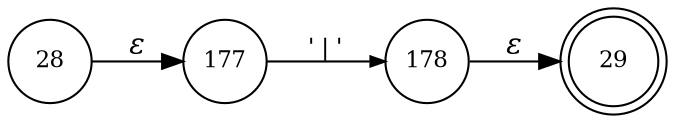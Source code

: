 digraph ATN {
rankdir=LR;
s29[fontsize=11, label="29", shape=doublecircle, fixedsize=true, width=.6];
s177[fontsize=11,label="177", shape=circle, fixedsize=true, width=.55, peripheries=1];
s178[fontsize=11,label="178", shape=circle, fixedsize=true, width=.55, peripheries=1];
s28[fontsize=11,label="28", shape=circle, fixedsize=true, width=.55, peripheries=1];
s28 -> s177 [fontname="Times-Italic", label="&epsilon;"];
s177 -> s178 [fontsize=11, fontname="Courier", arrowsize=.7, label = "'|'", arrowhead = normal];
s178 -> s29 [fontname="Times-Italic", label="&epsilon;"];
}